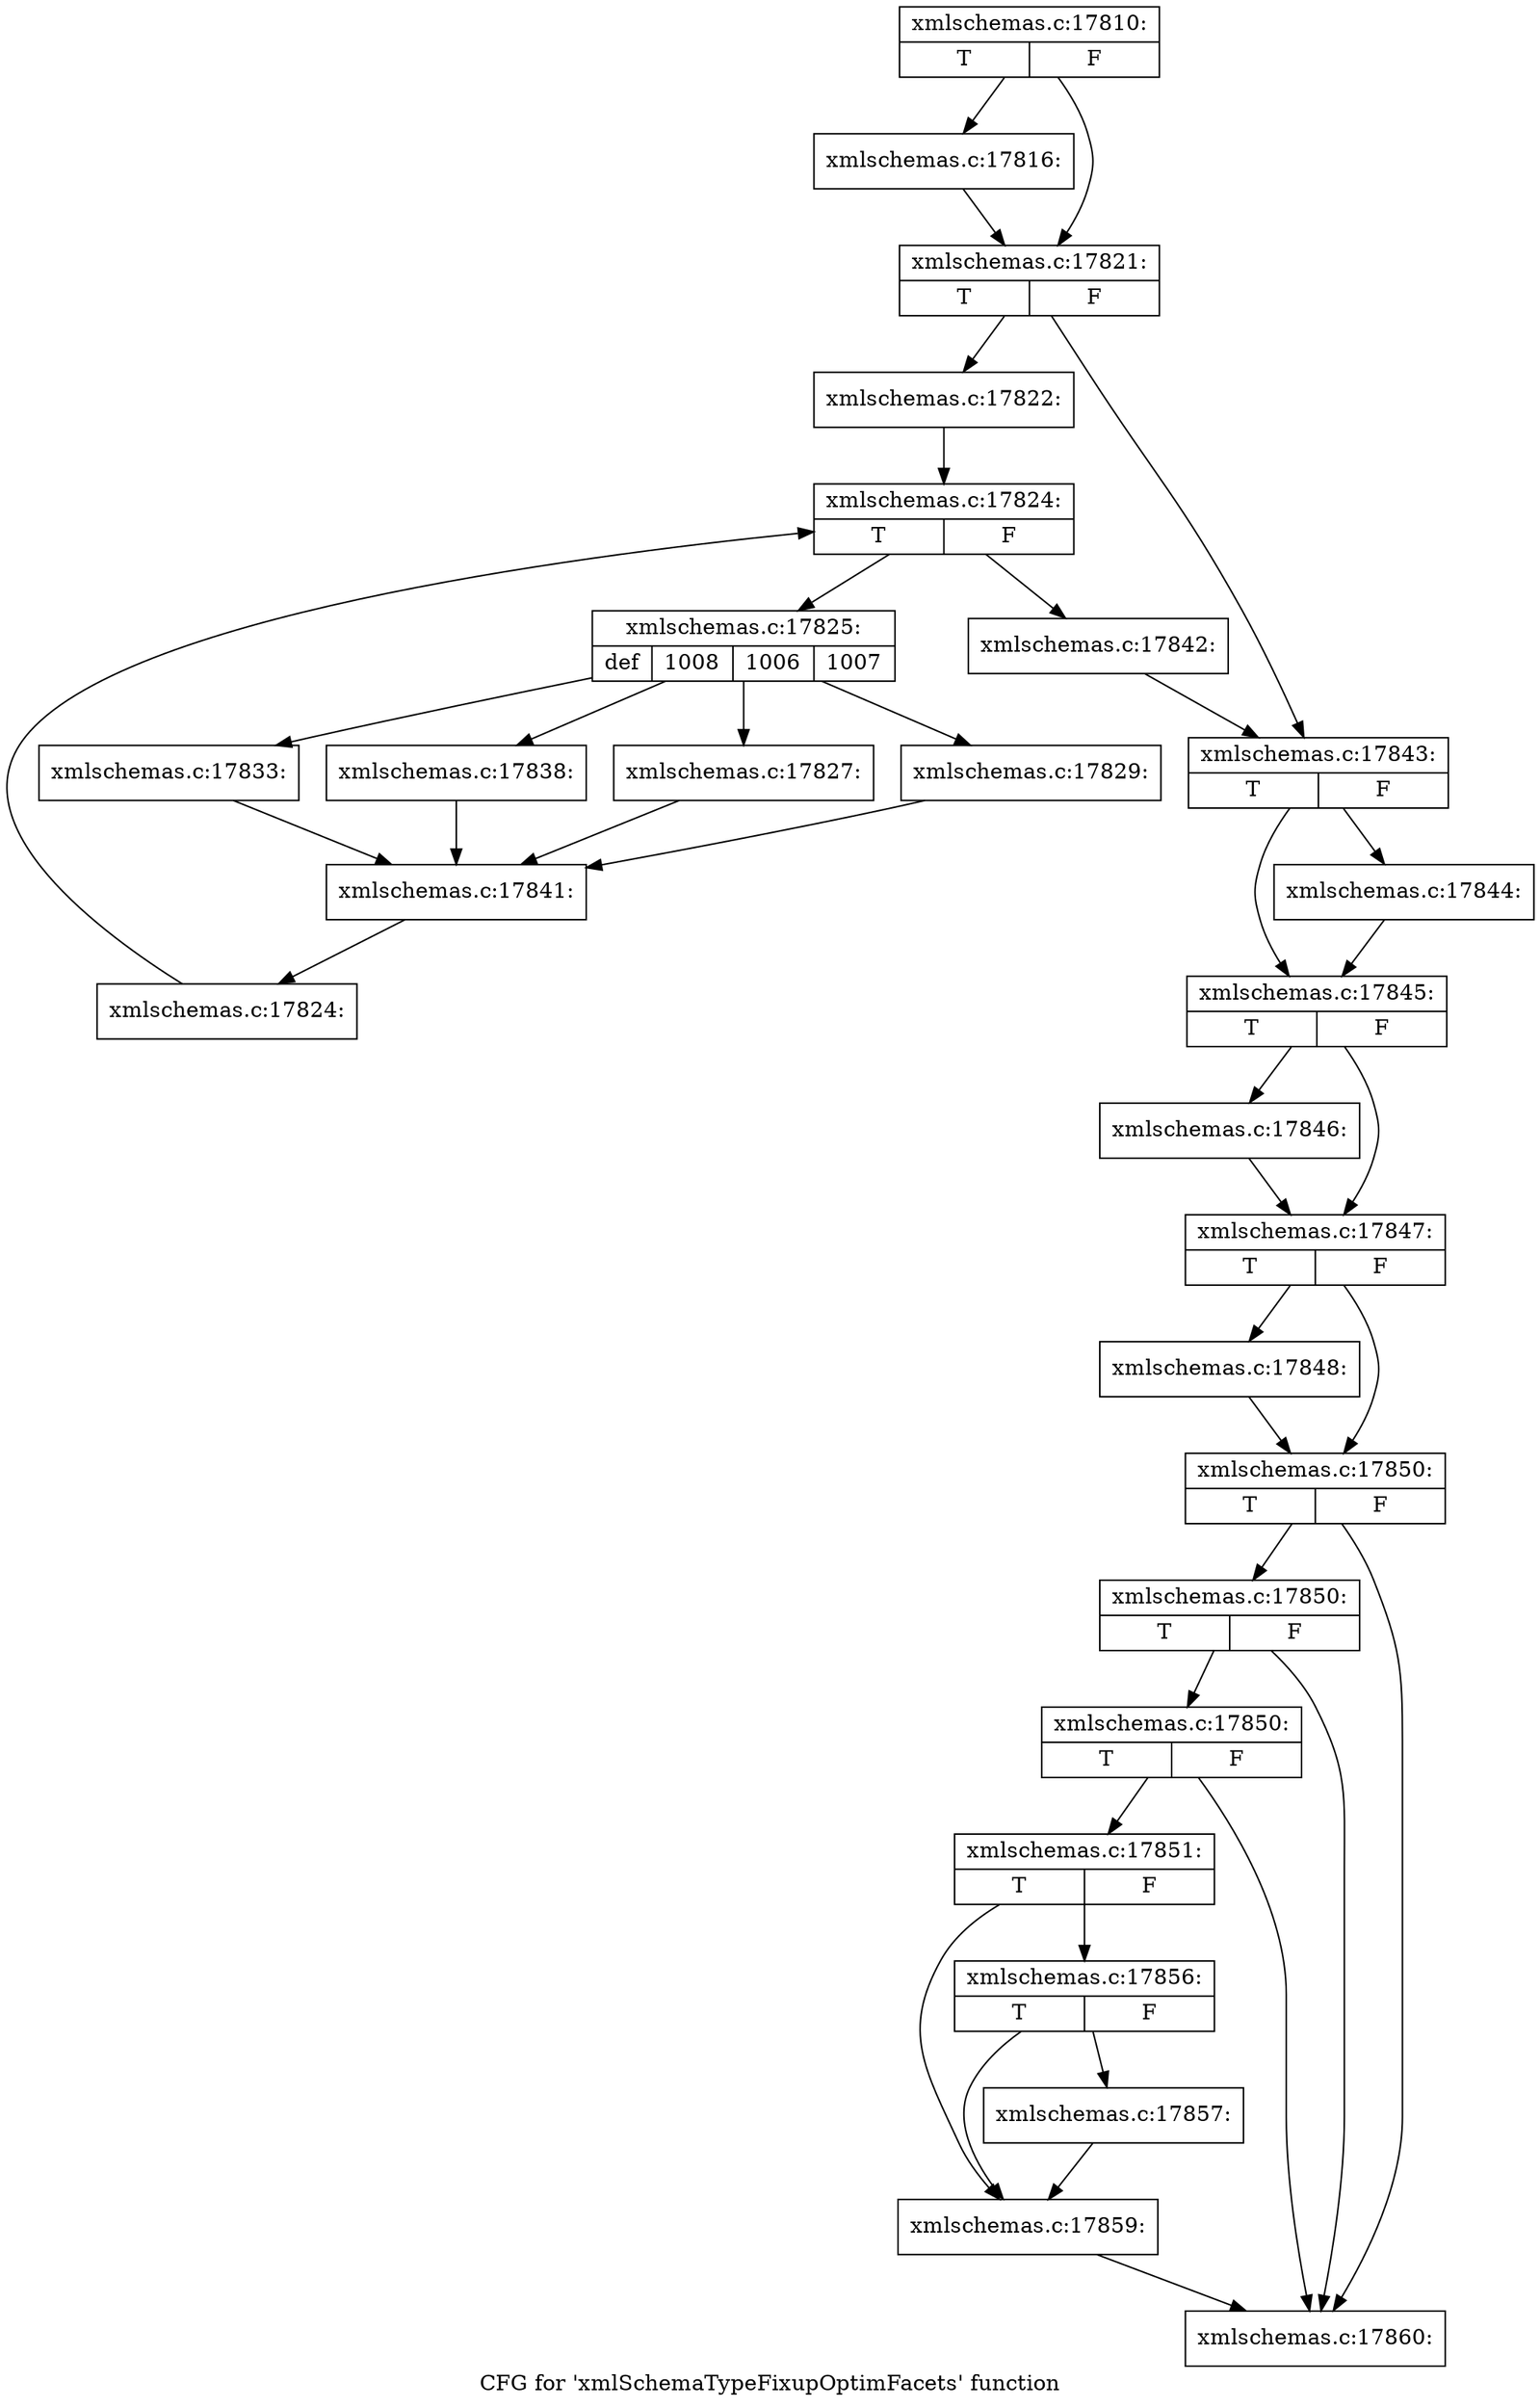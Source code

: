 digraph "CFG for 'xmlSchemaTypeFixupOptimFacets' function" {
	label="CFG for 'xmlSchemaTypeFixupOptimFacets' function";

	Node0x51f9290 [shape=record,label="{xmlschemas.c:17810:|{<s0>T|<s1>F}}"];
	Node0x51f9290 -> Node0x51fa900;
	Node0x51f9290 -> Node0x51fa950;
	Node0x51fa900 [shape=record,label="{xmlschemas.c:17816:}"];
	Node0x51fa900 -> Node0x51fa950;
	Node0x51fa950 [shape=record,label="{xmlschemas.c:17821:|{<s0>T|<s1>F}}"];
	Node0x51fa950 -> Node0x51fba30;
	Node0x51fa950 -> Node0x51fba80;
	Node0x51fba30 [shape=record,label="{xmlschemas.c:17822:}"];
	Node0x51fba30 -> Node0x51fc4a0;
	Node0x51fc4a0 [shape=record,label="{xmlschemas.c:17824:|{<s0>T|<s1>F}}"];
	Node0x51fc4a0 -> Node0x51fc780;
	Node0x51fc4a0 -> Node0x51fc1d0;
	Node0x51fc780 [shape=record,label="{xmlschemas.c:17825:|{<s0>def|<s1>1008|<s2>1006|<s3>1007}}"];
	Node0x51fc780 -> Node0x51fcc00;
	Node0x51fc780 -> Node0x51fcf40;
	Node0x51fc780 -> Node0x51fd020;
	Node0x51fc780 -> Node0x51fd2a0;
	Node0x51fcf40 [shape=record,label="{xmlschemas.c:17827:}"];
	Node0x51fcf40 -> Node0x51fca50;
	Node0x51fd020 [shape=record,label="{xmlschemas.c:17829:}"];
	Node0x51fd020 -> Node0x51fca50;
	Node0x51fd2a0 [shape=record,label="{xmlschemas.c:17833:}"];
	Node0x51fd2a0 -> Node0x51fca50;
	Node0x51fcc00 [shape=record,label="{xmlschemas.c:17838:}"];
	Node0x51fcc00 -> Node0x51fca50;
	Node0x51fca50 [shape=record,label="{xmlschemas.c:17841:}"];
	Node0x51fca50 -> Node0x51fc6f0;
	Node0x51fc6f0 [shape=record,label="{xmlschemas.c:17824:}"];
	Node0x51fc6f0 -> Node0x51fc4a0;
	Node0x51fc1d0 [shape=record,label="{xmlschemas.c:17842:}"];
	Node0x51fc1d0 -> Node0x51fba80;
	Node0x51fba80 [shape=record,label="{xmlschemas.c:17843:|{<s0>T|<s1>F}}"];
	Node0x51fba80 -> Node0x51fde30;
	Node0x51fba80 -> Node0x51fde80;
	Node0x51fde30 [shape=record,label="{xmlschemas.c:17844:}"];
	Node0x51fde30 -> Node0x51fde80;
	Node0x51fde80 [shape=record,label="{xmlschemas.c:17845:|{<s0>T|<s1>F}}"];
	Node0x51fde80 -> Node0x51fe490;
	Node0x51fde80 -> Node0x51fe4e0;
	Node0x51fe490 [shape=record,label="{xmlschemas.c:17846:}"];
	Node0x51fe490 -> Node0x51fe4e0;
	Node0x51fe4e0 [shape=record,label="{xmlschemas.c:17847:|{<s0>T|<s1>F}}"];
	Node0x51fe4e0 -> Node0x51feaf0;
	Node0x51fe4e0 -> Node0x51feb40;
	Node0x51feaf0 [shape=record,label="{xmlschemas.c:17848:}"];
	Node0x51feaf0 -> Node0x51feb40;
	Node0x51feb40 [shape=record,label="{xmlschemas.c:17850:|{<s0>T|<s1>F}}"];
	Node0x51feb40 -> Node0x51ff270;
	Node0x51feb40 -> Node0x51ff1a0;
	Node0x51ff270 [shape=record,label="{xmlschemas.c:17850:|{<s0>T|<s1>F}}"];
	Node0x51ff270 -> Node0x51ff1a0;
	Node0x51ff270 -> Node0x51ff1f0;
	Node0x51ff1f0 [shape=record,label="{xmlschemas.c:17850:|{<s0>T|<s1>F}}"];
	Node0x51ff1f0 -> Node0x51ff150;
	Node0x51ff1f0 -> Node0x51ff1a0;
	Node0x51ff150 [shape=record,label="{xmlschemas.c:17851:|{<s0>T|<s1>F}}"];
	Node0x51ff150 -> Node0x51fffa0;
	Node0x51ff150 -> Node0x51fff50;
	Node0x51fffa0 [shape=record,label="{xmlschemas.c:17856:|{<s0>T|<s1>F}}"];
	Node0x51fffa0 -> Node0x51fff00;
	Node0x51fffa0 -> Node0x51fff50;
	Node0x51fff00 [shape=record,label="{xmlschemas.c:17857:}"];
	Node0x51fff00 -> Node0x51fff50;
	Node0x51fff50 [shape=record,label="{xmlschemas.c:17859:}"];
	Node0x51fff50 -> Node0x51ff1a0;
	Node0x51ff1a0 [shape=record,label="{xmlschemas.c:17860:}"];
}

